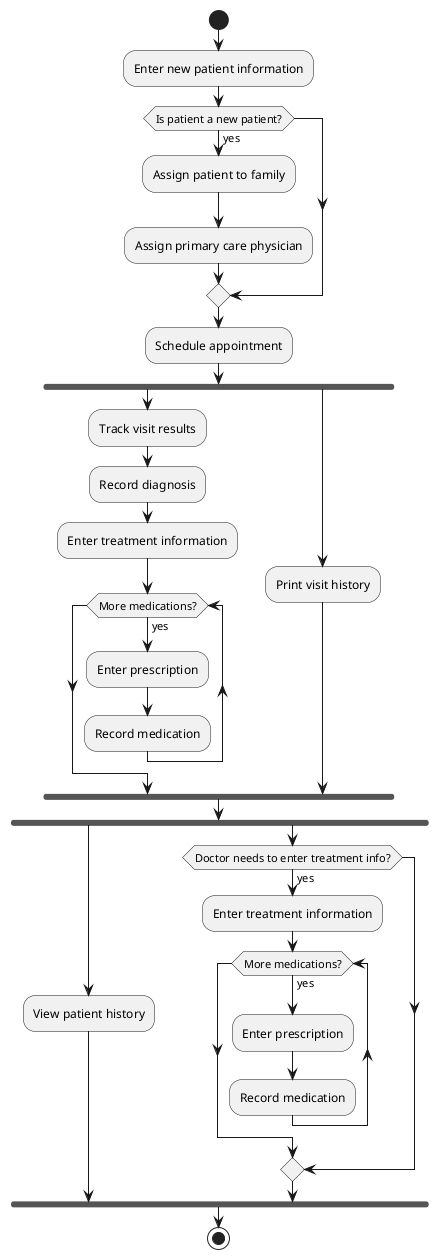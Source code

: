 @startuml
start

:Enter new patient information;
if (Is patient a new patient?) then (yes)
    :Assign patient to family;
    :Assign primary care physician;
endif

:Schedule appointment;

fork
    :Track visit results;
    :Record diagnosis;
    :Enter treatment information;
    while (More medications?) is (yes)
        :Enter prescription;
        :Record medication;
    endwhile
fork again
    :Print visit history;
end fork

fork
    :View patient history;
fork again
    if (Doctor needs to enter treatment info?) then (yes)
        :Enter treatment information;
        while (More medications?) is (yes)
            :Enter prescription;
            :Record medication;
        endwhile
    endif
end fork

stop
@enduml